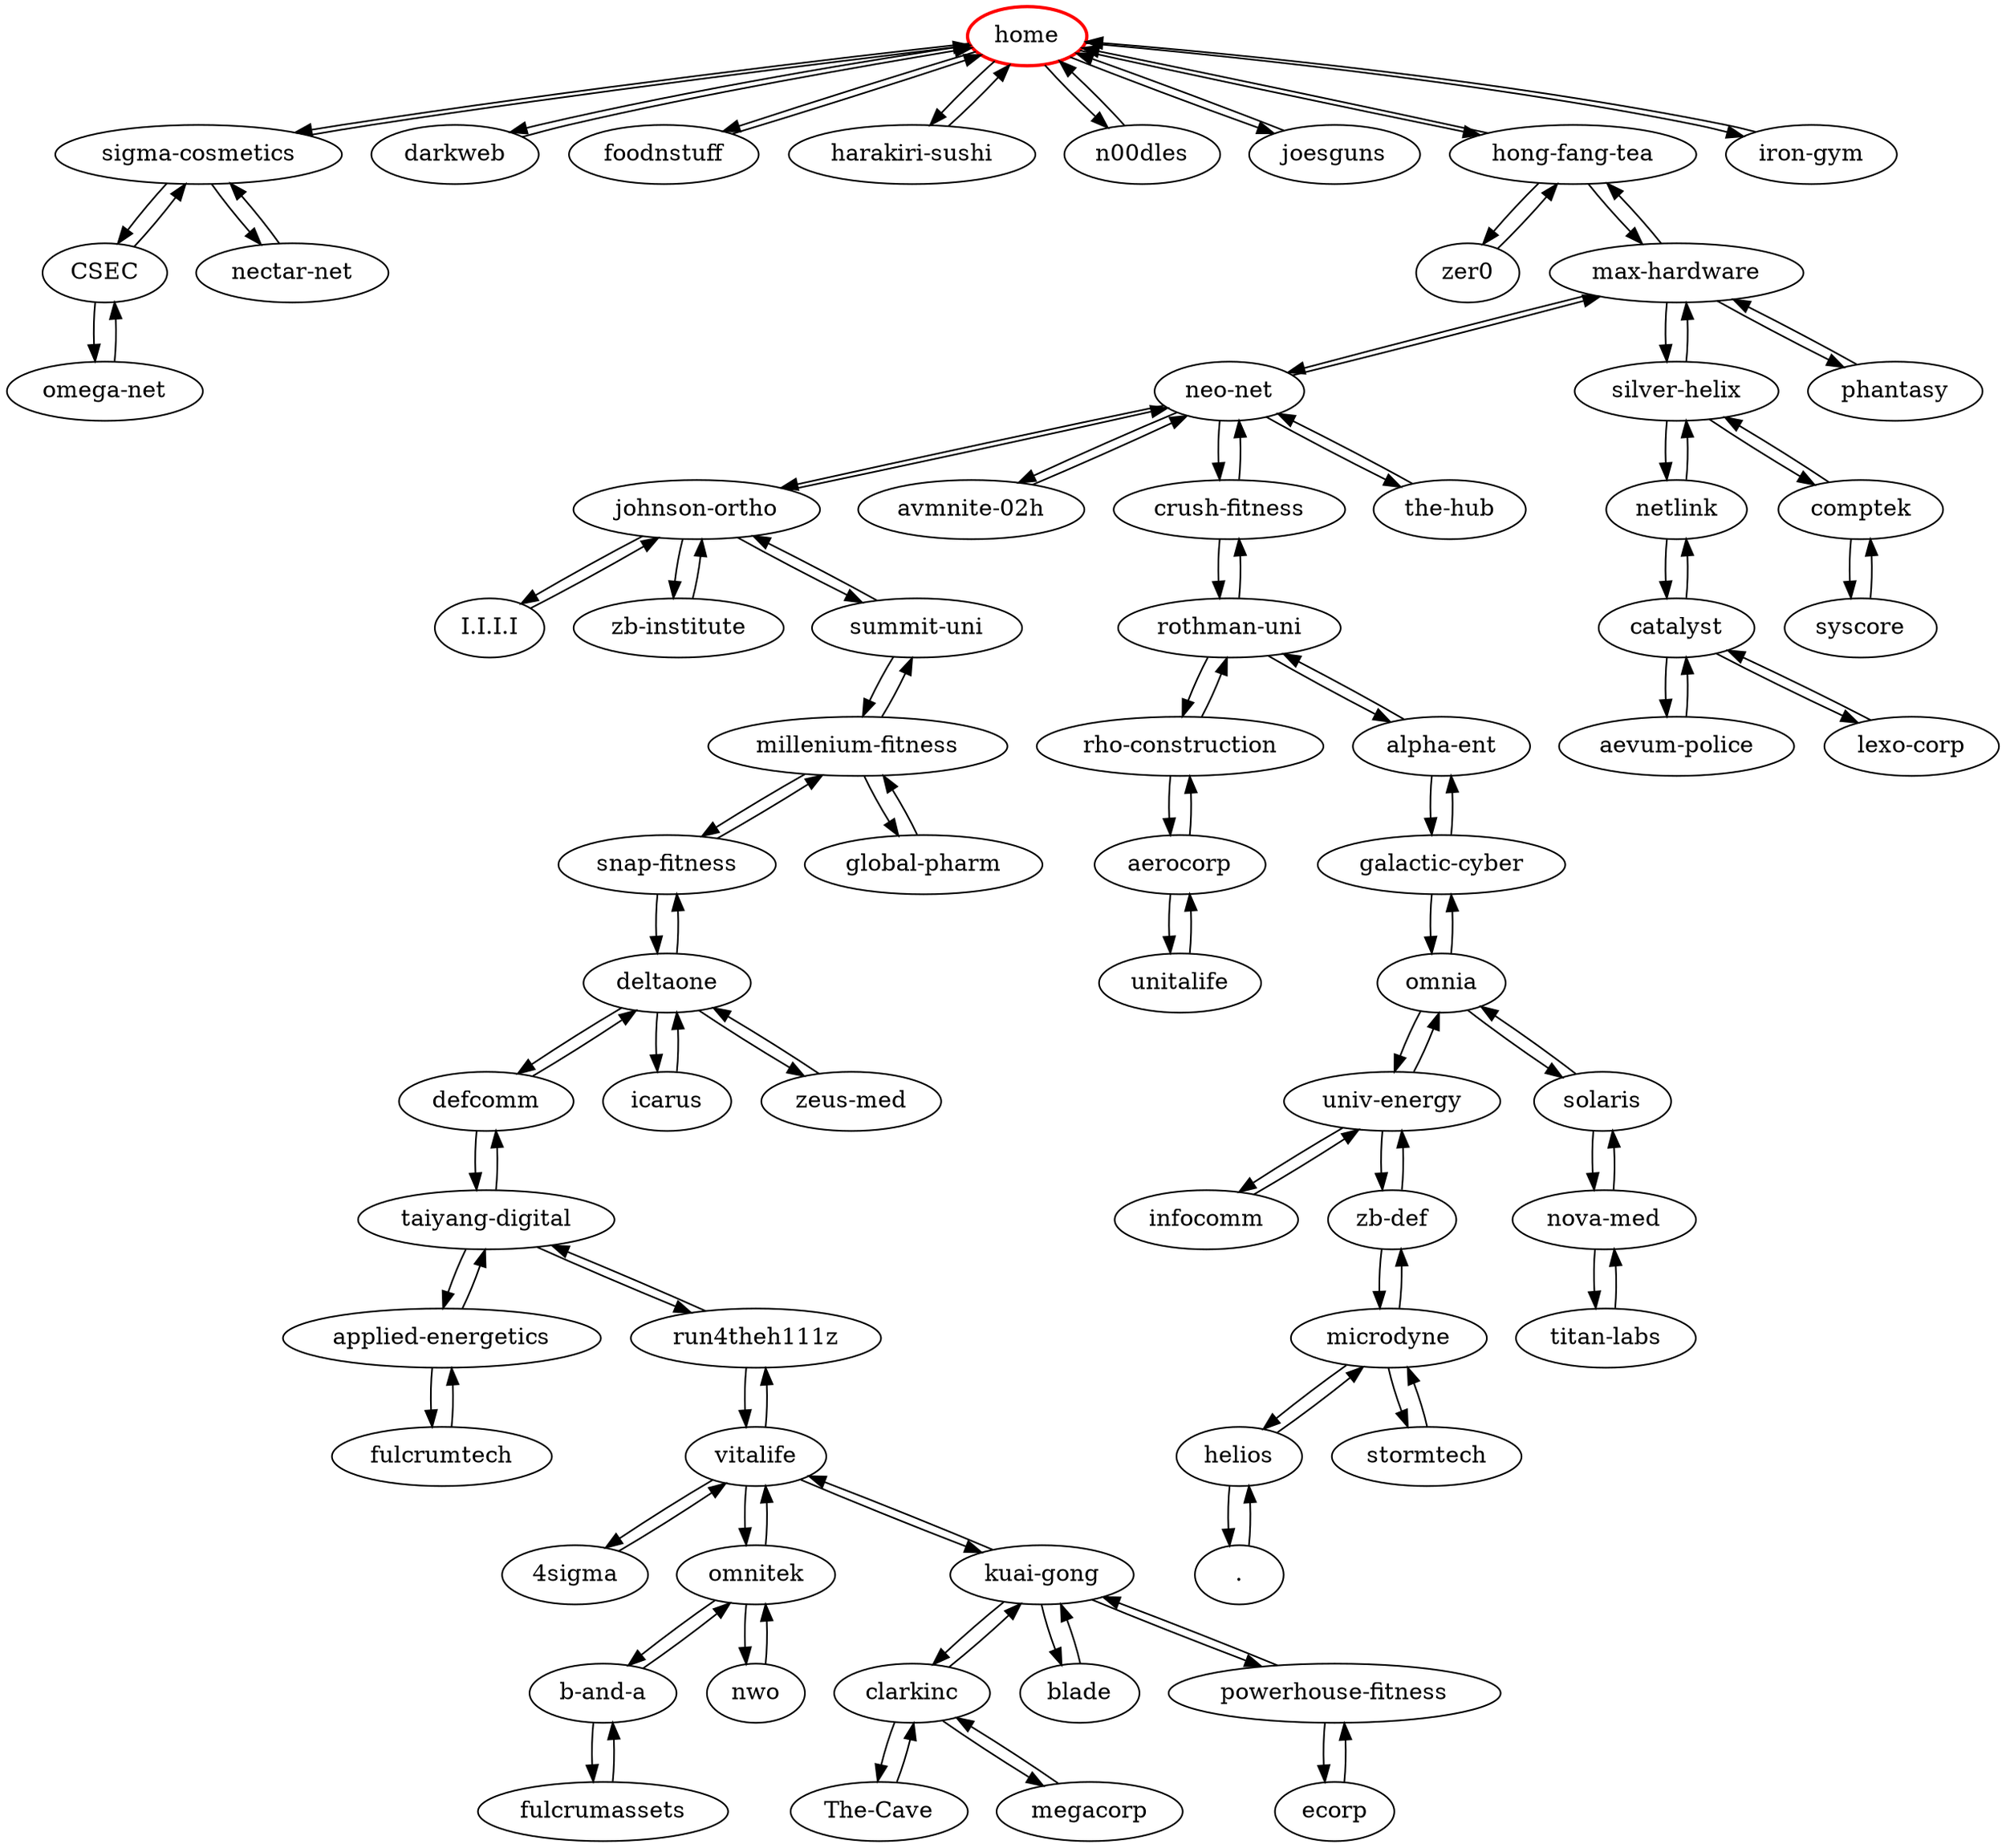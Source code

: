 digraph bitburner {
  "home" [style=bold; color=red]

  "helios" -> "."
"vitalife" -> "4sigma"
"sigma-cosmetics" -> "CSEC"
"omega-net" -> "CSEC"
"johnson-ortho" -> "I.I.I.I"
"clarkinc" -> "The-Cave"
"rho-construction" -> "aerocorp"
"unitalife" -> "aerocorp"
"catalyst" -> "aevum-police"
"rothman-uni" -> "alpha-ent"
"galactic-cyber" -> "alpha-ent"
"taiyang-digital" -> "applied-energetics"
"fulcrumtech" -> "applied-energetics"
"neo-net" -> "avmnite-02h"
"omnitek" -> "b-and-a"
"fulcrumassets" -> "b-and-a"
"kuai-gong" -> "blade"
"netlink" -> "catalyst"
"lexo-corp" -> "catalyst"
"aevum-police" -> "catalyst"
"kuai-gong" -> "clarkinc"
"megacorp" -> "clarkinc"
"The-Cave" -> "clarkinc"
"silver-helix" -> "comptek"
"syscore" -> "comptek"
"neo-net" -> "crush-fitness"
"rothman-uni" -> "crush-fitness"
"home" -> "darkweb"
"deltaone" -> "defcomm"
"taiyang-digital" -> "defcomm"
"snap-fitness" -> "deltaone"
"defcomm" -> "deltaone"
"icarus" -> "deltaone"
"zeus-med" -> "deltaone"
"powerhouse-fitness" -> "ecorp"
"home" -> "foodnstuff"
"b-and-a" -> "fulcrumassets"
"applied-energetics" -> "fulcrumtech"
"alpha-ent" -> "galactic-cyber"
"omnia" -> "galactic-cyber"
"millenium-fitness" -> "global-pharm"
"home" -> "harakiri-sushi"
"microdyne" -> "helios"
"." -> "helios"
"n00dles" -> "home"
"foodnstuff" -> "home"
"sigma-cosmetics" -> "home"
"joesguns" -> "home"
"hong-fang-tea" -> "home"
"harakiri-sushi" -> "home"
"iron-gym" -> "home"
"darkweb" -> "home"
// "pserv4-19" -> "home"
// "pserv4-20" -> "home"
// "pserv4-21" -> "home"
// "pserv4-22" -> "home"
// "pserv4-23" -> "home"
// "pserv4-24" -> "home"
// "pserv4-0" -> "home"
// "pserv4-1" -> "home"
// "pserv4-2" -> "home"
// "pserv4-3" -> "home"
// "pserv4-4" -> "home"
// "pserv4-5" -> "home"
// "pserv4-6" -> "home"
// "pserv4-7" -> "home"
// "pserv4-8" -> "home"
// "pserv4-9" -> "home"
// "pserv4-10" -> "home"
// "pserv4-11" -> "home"
// "pserv4-12" -> "home"
// "pserv4-13" -> "home"
// "pserv4-14" -> "home"
// "pserv4-15" -> "home"
// "pserv4-16" -> "home"
// "pserv4-17" -> "home"
// "pserv4-18" -> "home"
"home" -> "hong-fang-tea"
"zer0" -> "hong-fang-tea"
"max-hardware" -> "hong-fang-tea"
"deltaone" -> "icarus"
"univ-energy" -> "infocomm"
"home" -> "iron-gym"
"home" -> "joesguns"
"neo-net" -> "johnson-ortho"
"zb-institute" -> "johnson-ortho"
"summit-uni" -> "johnson-ortho"
"I.I.I.I" -> "johnson-ortho"
"vitalife" -> "kuai-gong"
"blade" -> "kuai-gong"
"clarkinc" -> "kuai-gong"
"powerhouse-fitness" -> "kuai-gong"
"catalyst" -> "lexo-corp"
"hong-fang-tea" -> "max-hardware"
"neo-net" -> "max-hardware"
"silver-helix" -> "max-hardware"
"phantasy" -> "max-hardware"
"clarkinc" -> "megacorp"
"zb-def" -> "microdyne"
"stormtech" -> "microdyne"
"helios" -> "microdyne"
"summit-uni" -> "millenium-fitness"
"global-pharm" -> "millenium-fitness"
"snap-fitness" -> "millenium-fitness"
"home" -> "n00dles"
"sigma-cosmetics" -> "nectar-net"
"max-hardware" -> "neo-net"
"the-hub" -> "neo-net"
"johnson-ortho" -> "neo-net"
"crush-fitness" -> "neo-net"
"avmnite-02h" -> "neo-net"
"silver-helix" -> "netlink"
"catalyst" -> "netlink"
"solaris" -> "nova-med"
"titan-labs" -> "nova-med"
"omnitek" -> "nwo"
"CSEC" -> "omega-net"
"galactic-cyber" -> "omnia"
"univ-energy" -> "omnia"
"solaris" -> "omnia"
"vitalife" -> "omnitek"
"b-and-a" -> "omnitek"
"nwo" -> "omnitek"
"max-hardware" -> "phantasy"
"kuai-gong" -> "powerhouse-fitness"
"ecorp" -> "powerhouse-fitness"
// "home" -> "pserv4-0"
// "home" -> "pserv4-1"
// "home" -> "pserv4-10"
// "home" -> "pserv4-11"
// "home" -> "pserv4-12"
// "home" -> "pserv4-13"
// "home" -> "pserv4-14"
// "home" -> "pserv4-15"
// "home" -> "pserv4-16"
// "home" -> "pserv4-17"
// "home" -> "pserv4-18"
// "home" -> "pserv4-19"
// "home" -> "pserv4-2"
// "home" -> "pserv4-20"
// "home" -> "pserv4-21"
// "home" -> "pserv4-22"
// "home" -> "pserv4-23"
// "home" -> "pserv4-24"
// "home" -> "pserv4-3"
// "home" -> "pserv4-4"
// "home" -> "pserv4-5"
// "home" -> "pserv4-6"
// "home" -> "pserv4-7"
// "home" -> "pserv4-8"
// "home" -> "pserv4-9"
"rothman-uni" -> "rho-construction"
"aerocorp" -> "rho-construction"
"crush-fitness" -> "rothman-uni"
"rho-construction" -> "rothman-uni"
"alpha-ent" -> "rothman-uni"
"taiyang-digital" -> "run4theh111z"
"vitalife" -> "run4theh111z"
"home" -> "sigma-cosmetics"
"nectar-net" -> "sigma-cosmetics"
"CSEC" -> "sigma-cosmetics"
"max-hardware" -> "silver-helix"
"comptek" -> "silver-helix"
"netlink" -> "silver-helix"
"millenium-fitness" -> "snap-fitness"
"deltaone" -> "snap-fitness"
"omnia" -> "solaris"
"nova-med" -> "solaris"
"microdyne" -> "stormtech"
"johnson-ortho" -> "summit-uni"
"millenium-fitness" -> "summit-uni"
"comptek" -> "syscore"
"defcomm" -> "taiyang-digital"
"applied-energetics" -> "taiyang-digital"
"run4theh111z" -> "taiyang-digital"
"neo-net" -> "the-hub"
"nova-med" -> "titan-labs"
"aerocorp" -> "unitalife"
"omnia" -> "univ-energy"
"infocomm" -> "univ-energy"
"zb-def" -> "univ-energy"
"run4theh111z" -> "vitalife"
"omnitek" -> "vitalife"
"4sigma" -> "vitalife"
"kuai-gong" -> "vitalife"
"univ-energy" -> "zb-def"
"microdyne" -> "zb-def"
"johnson-ortho" -> "zb-institute"
"hong-fang-tea" -> "zer0"
"deltaone" -> "zeus-med"
}
